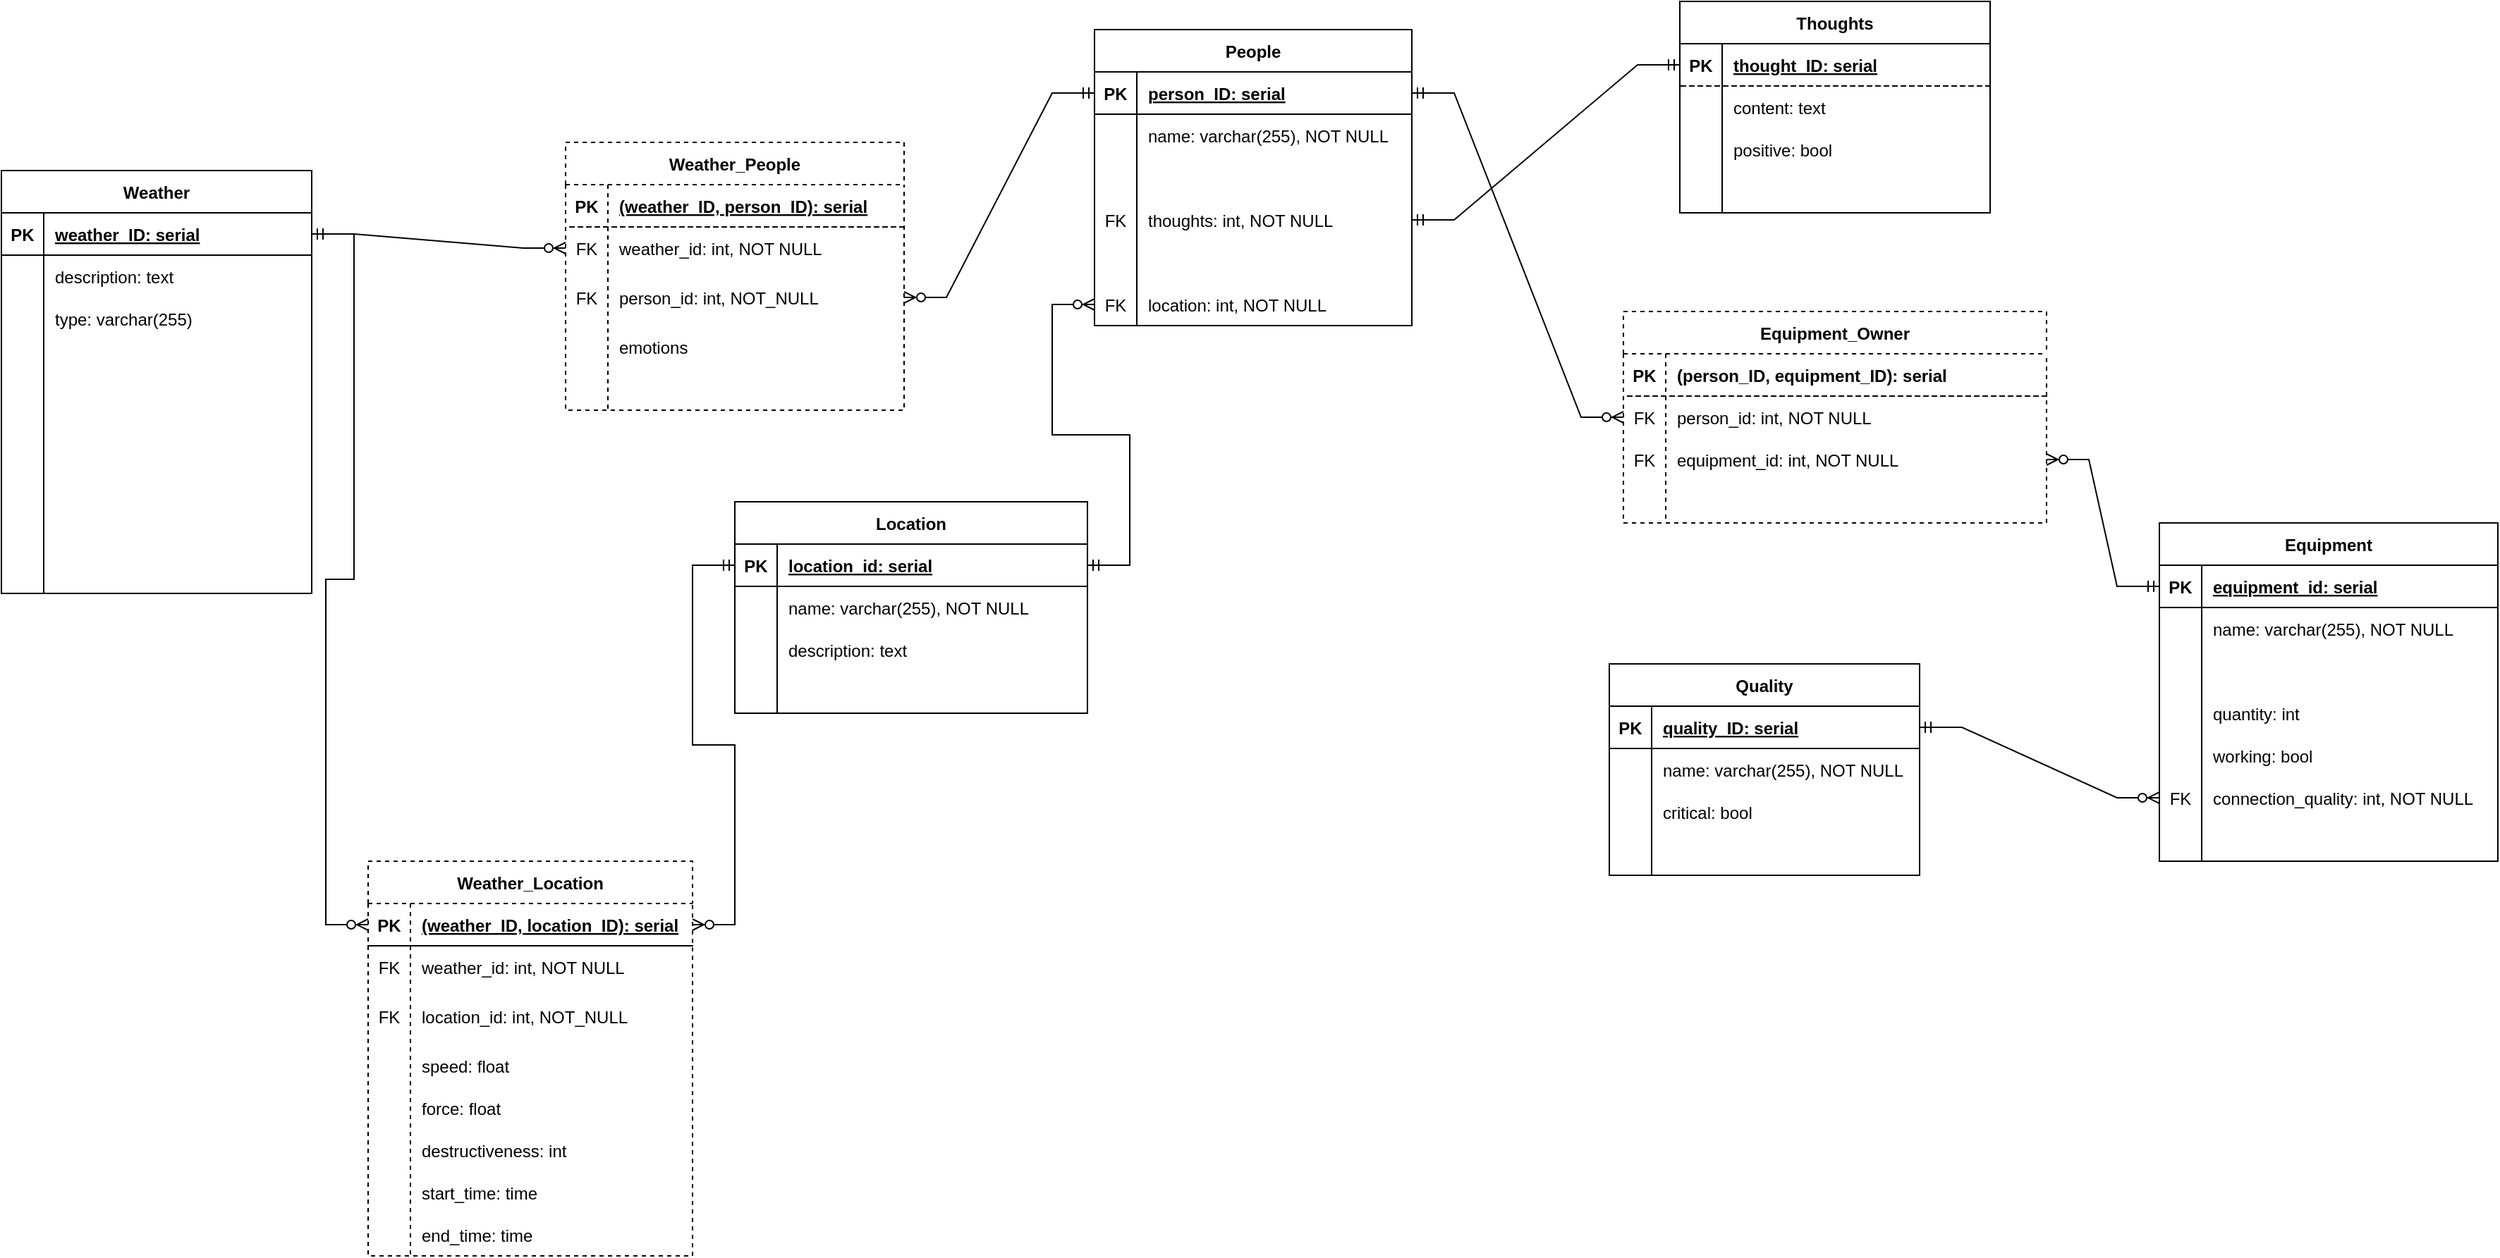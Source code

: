 <mxfile version="20.8.23" type="device"><diagram id="R2lEEEUBdFMjLlhIrx00" name="Page-1"><mxGraphModel dx="1784" dy="506" grid="1" gridSize="10" guides="1" tooltips="1" connect="1" arrows="1" fold="1" page="1" pageScale="1" pageWidth="850" pageHeight="1100" math="0" shadow="0" extFonts="Permanent Marker^https://fonts.googleapis.com/css?family=Permanent+Marker"><root><mxCell id="0"/><mxCell id="1" parent="0"/><mxCell id="_Lp_nByENgN-AhkJO1R4-255" value="Weather" style="shape=table;startSize=30;container=1;collapsible=1;childLayout=tableLayout;fixedRows=1;rowLines=0;fontStyle=1;align=center;resizeLast=1;" parent="1" vertex="1"><mxGeometry x="-350" y="140" width="220" height="300" as="geometry"/></mxCell><mxCell id="_Lp_nByENgN-AhkJO1R4-256" value="" style="shape=tableRow;horizontal=0;startSize=0;swimlaneHead=0;swimlaneBody=0;fillColor=none;collapsible=0;dropTarget=0;points=[[0,0.5],[1,0.5]];portConstraint=eastwest;top=0;left=0;right=0;bottom=1;" parent="_Lp_nByENgN-AhkJO1R4-255" vertex="1"><mxGeometry y="30" width="220" height="30" as="geometry"/></mxCell><mxCell id="_Lp_nByENgN-AhkJO1R4-257" value="PK" style="shape=partialRectangle;connectable=0;fillColor=none;top=0;left=0;bottom=0;right=0;fontStyle=1;overflow=hidden;" parent="_Lp_nByENgN-AhkJO1R4-256" vertex="1"><mxGeometry width="30" height="30" as="geometry"><mxRectangle width="30" height="30" as="alternateBounds"/></mxGeometry></mxCell><mxCell id="_Lp_nByENgN-AhkJO1R4-258" value="weather_ID: serial" style="shape=partialRectangle;connectable=0;fillColor=none;top=0;left=0;bottom=0;right=0;align=left;spacingLeft=6;fontStyle=5;overflow=hidden;" parent="_Lp_nByENgN-AhkJO1R4-256" vertex="1"><mxGeometry x="30" width="190" height="30" as="geometry"><mxRectangle width="190" height="30" as="alternateBounds"/></mxGeometry></mxCell><mxCell id="_Lp_nByENgN-AhkJO1R4-259" value="" style="shape=tableRow;horizontal=0;startSize=0;swimlaneHead=0;swimlaneBody=0;fillColor=none;collapsible=0;dropTarget=0;points=[[0,0.5],[1,0.5]];portConstraint=eastwest;top=0;left=0;right=0;bottom=0;" parent="_Lp_nByENgN-AhkJO1R4-255" vertex="1"><mxGeometry y="60" width="220" height="30" as="geometry"/></mxCell><mxCell id="_Lp_nByENgN-AhkJO1R4-260" value="" style="shape=partialRectangle;connectable=0;fillColor=none;top=0;left=0;bottom=0;right=0;editable=1;overflow=hidden;" parent="_Lp_nByENgN-AhkJO1R4-259" vertex="1"><mxGeometry width="30" height="30" as="geometry"><mxRectangle width="30" height="30" as="alternateBounds"/></mxGeometry></mxCell><mxCell id="_Lp_nByENgN-AhkJO1R4-261" value="description: text" style="shape=partialRectangle;connectable=0;fillColor=none;top=0;left=0;bottom=0;right=0;align=left;spacingLeft=6;overflow=hidden;" parent="_Lp_nByENgN-AhkJO1R4-259" vertex="1"><mxGeometry x="30" width="190" height="30" as="geometry"><mxRectangle width="190" height="30" as="alternateBounds"/></mxGeometry></mxCell><mxCell id="_Lp_nByENgN-AhkJO1R4-262" value="" style="shape=tableRow;horizontal=0;startSize=0;swimlaneHead=0;swimlaneBody=0;fillColor=none;collapsible=0;dropTarget=0;points=[[0,0.5],[1,0.5]];portConstraint=eastwest;top=0;left=0;right=0;bottom=0;" parent="_Lp_nByENgN-AhkJO1R4-255" vertex="1"><mxGeometry y="90" width="220" height="30" as="geometry"/></mxCell><mxCell id="_Lp_nByENgN-AhkJO1R4-263" value="" style="shape=partialRectangle;connectable=0;fillColor=none;top=0;left=0;bottom=0;right=0;editable=1;overflow=hidden;" parent="_Lp_nByENgN-AhkJO1R4-262" vertex="1"><mxGeometry width="30" height="30" as="geometry"><mxRectangle width="30" height="30" as="alternateBounds"/></mxGeometry></mxCell><mxCell id="_Lp_nByENgN-AhkJO1R4-264" value="type: varchar(255)" style="shape=partialRectangle;connectable=0;fillColor=none;top=0;left=0;bottom=0;right=0;align=left;spacingLeft=6;overflow=hidden;" parent="_Lp_nByENgN-AhkJO1R4-262" vertex="1"><mxGeometry x="30" width="190" height="30" as="geometry"><mxRectangle width="190" height="30" as="alternateBounds"/></mxGeometry></mxCell><mxCell id="_Lp_nByENgN-AhkJO1R4-274" style="shape=tableRow;horizontal=0;startSize=0;swimlaneHead=0;swimlaneBody=0;fillColor=none;collapsible=0;dropTarget=0;points=[[0,0.5],[1,0.5]];portConstraint=eastwest;top=0;left=0;right=0;bottom=0;" parent="_Lp_nByENgN-AhkJO1R4-255" vertex="1"><mxGeometry y="120" width="220" height="30" as="geometry"/></mxCell><mxCell id="_Lp_nByENgN-AhkJO1R4-275" value="" style="shape=partialRectangle;connectable=0;fillColor=none;top=0;left=0;bottom=0;right=0;editable=1;overflow=hidden;" parent="_Lp_nByENgN-AhkJO1R4-274" vertex="1"><mxGeometry width="30" height="30" as="geometry"><mxRectangle width="30" height="30" as="alternateBounds"/></mxGeometry></mxCell><mxCell id="_Lp_nByENgN-AhkJO1R4-276" value="" style="shape=partialRectangle;connectable=0;fillColor=none;top=0;left=0;bottom=0;right=0;align=left;spacingLeft=6;overflow=hidden;" parent="_Lp_nByENgN-AhkJO1R4-274" vertex="1"><mxGeometry x="30" width="190" height="30" as="geometry"><mxRectangle width="190" height="30" as="alternateBounds"/></mxGeometry></mxCell><mxCell id="_Lp_nByENgN-AhkJO1R4-265" value="" style="shape=tableRow;horizontal=0;startSize=0;swimlaneHead=0;swimlaneBody=0;fillColor=none;collapsible=0;dropTarget=0;points=[[0,0.5],[1,0.5]];portConstraint=eastwest;top=0;left=0;right=0;bottom=0;" parent="_Lp_nByENgN-AhkJO1R4-255" vertex="1"><mxGeometry y="150" width="220" height="30" as="geometry"/></mxCell><mxCell id="_Lp_nByENgN-AhkJO1R4-266" value="" style="shape=partialRectangle;connectable=0;fillColor=none;top=0;left=0;bottom=0;right=0;editable=1;overflow=hidden;" parent="_Lp_nByENgN-AhkJO1R4-265" vertex="1"><mxGeometry width="30" height="30" as="geometry"><mxRectangle width="30" height="30" as="alternateBounds"/></mxGeometry></mxCell><mxCell id="_Lp_nByENgN-AhkJO1R4-267" value="" style="shape=partialRectangle;connectable=0;fillColor=none;top=0;left=0;bottom=0;right=0;align=left;spacingLeft=6;overflow=hidden;" parent="_Lp_nByENgN-AhkJO1R4-265" vertex="1"><mxGeometry x="30" width="190" height="30" as="geometry"><mxRectangle width="190" height="30" as="alternateBounds"/></mxGeometry></mxCell><mxCell id="_Lp_nByENgN-AhkJO1R4-268" style="shape=tableRow;horizontal=0;startSize=0;swimlaneHead=0;swimlaneBody=0;fillColor=none;collapsible=0;dropTarget=0;points=[[0,0.5],[1,0.5]];portConstraint=eastwest;top=0;left=0;right=0;bottom=0;" parent="_Lp_nByENgN-AhkJO1R4-255" vertex="1"><mxGeometry y="180" width="220" height="30" as="geometry"/></mxCell><mxCell id="_Lp_nByENgN-AhkJO1R4-269" style="shape=partialRectangle;connectable=0;fillColor=none;top=0;left=0;bottom=0;right=0;editable=1;overflow=hidden;" parent="_Lp_nByENgN-AhkJO1R4-268" vertex="1"><mxGeometry width="30" height="30" as="geometry"><mxRectangle width="30" height="30" as="alternateBounds"/></mxGeometry></mxCell><mxCell id="_Lp_nByENgN-AhkJO1R4-270" value="" style="shape=partialRectangle;connectable=0;fillColor=none;top=0;left=0;bottom=0;right=0;align=left;spacingLeft=6;overflow=hidden;" parent="_Lp_nByENgN-AhkJO1R4-268" vertex="1"><mxGeometry x="30" width="190" height="30" as="geometry"><mxRectangle width="190" height="30" as="alternateBounds"/></mxGeometry></mxCell><mxCell id="_Lp_nByENgN-AhkJO1R4-271" style="shape=tableRow;horizontal=0;startSize=0;swimlaneHead=0;swimlaneBody=0;fillColor=none;collapsible=0;dropTarget=0;points=[[0,0.5],[1,0.5]];portConstraint=eastwest;top=0;left=0;right=0;bottom=0;" parent="_Lp_nByENgN-AhkJO1R4-255" vertex="1"><mxGeometry y="210" width="220" height="40" as="geometry"/></mxCell><mxCell id="_Lp_nByENgN-AhkJO1R4-272" style="shape=partialRectangle;connectable=0;fillColor=none;top=0;left=0;bottom=0;right=0;editable=1;overflow=hidden;" parent="_Lp_nByENgN-AhkJO1R4-271" vertex="1"><mxGeometry width="30" height="40" as="geometry"><mxRectangle width="30" height="40" as="alternateBounds"/></mxGeometry></mxCell><mxCell id="_Lp_nByENgN-AhkJO1R4-273" value="" style="shape=partialRectangle;connectable=0;fillColor=none;top=0;left=0;bottom=0;right=0;align=left;spacingLeft=6;overflow=hidden;" parent="_Lp_nByENgN-AhkJO1R4-271" vertex="1"><mxGeometry x="30" width="190" height="40" as="geometry"><mxRectangle width="190" height="40" as="alternateBounds"/></mxGeometry></mxCell><mxCell id="_Lp_nByENgN-AhkJO1R4-342" style="shape=tableRow;horizontal=0;startSize=0;swimlaneHead=0;swimlaneBody=0;fillColor=none;collapsible=0;dropTarget=0;points=[[0,0.5],[1,0.5]];portConstraint=eastwest;top=0;left=0;right=0;bottom=0;" parent="_Lp_nByENgN-AhkJO1R4-255" vertex="1"><mxGeometry y="250" width="220" height="20" as="geometry"/></mxCell><mxCell id="_Lp_nByENgN-AhkJO1R4-343" style="shape=partialRectangle;connectable=0;fillColor=none;top=0;left=0;bottom=0;right=0;editable=1;overflow=hidden;" parent="_Lp_nByENgN-AhkJO1R4-342" vertex="1"><mxGeometry width="30" height="20" as="geometry"><mxRectangle width="30" height="20" as="alternateBounds"/></mxGeometry></mxCell><mxCell id="_Lp_nByENgN-AhkJO1R4-344" value="" style="shape=partialRectangle;connectable=0;fillColor=none;top=0;left=0;bottom=0;right=0;align=left;spacingLeft=6;overflow=hidden;" parent="_Lp_nByENgN-AhkJO1R4-342" vertex="1"><mxGeometry x="30" width="190" height="20" as="geometry"><mxRectangle width="190" height="20" as="alternateBounds"/></mxGeometry></mxCell><mxCell id="_Lp_nByENgN-AhkJO1R4-408" style="shape=tableRow;horizontal=0;startSize=0;swimlaneHead=0;swimlaneBody=0;fillColor=none;collapsible=0;dropTarget=0;points=[[0,0.5],[1,0.5]];portConstraint=eastwest;top=0;left=0;right=0;bottom=0;" parent="_Lp_nByENgN-AhkJO1R4-255" vertex="1"><mxGeometry y="270" width="220" height="30" as="geometry"/></mxCell><mxCell id="_Lp_nByENgN-AhkJO1R4-409" value="" style="shape=partialRectangle;connectable=0;fillColor=none;top=0;left=0;bottom=0;right=0;editable=1;overflow=hidden;" parent="_Lp_nByENgN-AhkJO1R4-408" vertex="1"><mxGeometry width="30" height="30" as="geometry"><mxRectangle width="30" height="30" as="alternateBounds"/></mxGeometry></mxCell><mxCell id="_Lp_nByENgN-AhkJO1R4-410" value="" style="shape=partialRectangle;connectable=0;fillColor=none;top=0;left=0;bottom=0;right=0;align=left;spacingLeft=6;overflow=hidden;" parent="_Lp_nByENgN-AhkJO1R4-408" vertex="1"><mxGeometry x="30" width="190" height="30" as="geometry"><mxRectangle width="190" height="30" as="alternateBounds"/></mxGeometry></mxCell><mxCell id="_Lp_nByENgN-AhkJO1R4-277" value="People" style="shape=table;startSize=30;container=1;collapsible=1;childLayout=tableLayout;fixedRows=1;rowLines=0;fontStyle=1;align=center;resizeLast=1;" parent="1" vertex="1"><mxGeometry x="425" y="40" width="225" height="210" as="geometry"/></mxCell><mxCell id="_Lp_nByENgN-AhkJO1R4-278" value="" style="shape=tableRow;horizontal=0;startSize=0;swimlaneHead=0;swimlaneBody=0;fillColor=none;collapsible=0;dropTarget=0;points=[[0,0.5],[1,0.5]];portConstraint=eastwest;top=0;left=0;right=0;bottom=1;" parent="_Lp_nByENgN-AhkJO1R4-277" vertex="1"><mxGeometry y="30" width="225" height="30" as="geometry"/></mxCell><mxCell id="_Lp_nByENgN-AhkJO1R4-279" value="PK" style="shape=partialRectangle;connectable=0;fillColor=none;top=0;left=0;bottom=0;right=0;fontStyle=1;overflow=hidden;" parent="_Lp_nByENgN-AhkJO1R4-278" vertex="1"><mxGeometry width="30" height="30" as="geometry"><mxRectangle width="30" height="30" as="alternateBounds"/></mxGeometry></mxCell><mxCell id="_Lp_nByENgN-AhkJO1R4-280" value="person_ID: serial" style="shape=partialRectangle;connectable=0;fillColor=none;top=0;left=0;bottom=0;right=0;align=left;spacingLeft=6;fontStyle=5;overflow=hidden;" parent="_Lp_nByENgN-AhkJO1R4-278" vertex="1"><mxGeometry x="30" width="195" height="30" as="geometry"><mxRectangle width="195" height="30" as="alternateBounds"/></mxGeometry></mxCell><mxCell id="_Lp_nByENgN-AhkJO1R4-281" value="" style="shape=tableRow;horizontal=0;startSize=0;swimlaneHead=0;swimlaneBody=0;fillColor=none;collapsible=0;dropTarget=0;points=[[0,0.5],[1,0.5]];portConstraint=eastwest;top=0;left=0;right=0;bottom=0;" parent="_Lp_nByENgN-AhkJO1R4-277" vertex="1"><mxGeometry y="60" width="225" height="30" as="geometry"/></mxCell><mxCell id="_Lp_nByENgN-AhkJO1R4-282" value="" style="shape=partialRectangle;connectable=0;fillColor=none;top=0;left=0;bottom=0;right=0;editable=1;overflow=hidden;" parent="_Lp_nByENgN-AhkJO1R4-281" vertex="1"><mxGeometry width="30" height="30" as="geometry"><mxRectangle width="30" height="30" as="alternateBounds"/></mxGeometry></mxCell><mxCell id="_Lp_nByENgN-AhkJO1R4-283" value="name: varchar(255), NOT NULL" style="shape=partialRectangle;connectable=0;fillColor=none;top=0;left=0;bottom=0;right=0;align=left;spacingLeft=6;overflow=hidden;" parent="_Lp_nByENgN-AhkJO1R4-281" vertex="1"><mxGeometry x="30" width="195" height="30" as="geometry"><mxRectangle width="195" height="30" as="alternateBounds"/></mxGeometry></mxCell><mxCell id="_Lp_nByENgN-AhkJO1R4-284" value="" style="shape=tableRow;horizontal=0;startSize=0;swimlaneHead=0;swimlaneBody=0;fillColor=none;collapsible=0;dropTarget=0;points=[[0,0.5],[1,0.5]];portConstraint=eastwest;top=0;left=0;right=0;bottom=0;" parent="_Lp_nByENgN-AhkJO1R4-277" vertex="1"><mxGeometry y="90" width="225" height="30" as="geometry"/></mxCell><mxCell id="_Lp_nByENgN-AhkJO1R4-285" value="" style="shape=partialRectangle;connectable=0;fillColor=none;top=0;left=0;bottom=0;right=0;editable=1;overflow=hidden;" parent="_Lp_nByENgN-AhkJO1R4-284" vertex="1"><mxGeometry width="30" height="30" as="geometry"><mxRectangle width="30" height="30" as="alternateBounds"/></mxGeometry></mxCell><mxCell id="_Lp_nByENgN-AhkJO1R4-286" value="" style="shape=partialRectangle;connectable=0;fillColor=none;top=0;left=0;bottom=0;right=0;align=left;spacingLeft=6;overflow=hidden;" parent="_Lp_nByENgN-AhkJO1R4-284" vertex="1"><mxGeometry x="30" width="195" height="30" as="geometry"><mxRectangle width="195" height="30" as="alternateBounds"/></mxGeometry></mxCell><mxCell id="_Lp_nByENgN-AhkJO1R4-290" style="shape=tableRow;horizontal=0;startSize=0;swimlaneHead=0;swimlaneBody=0;fillColor=none;collapsible=0;dropTarget=0;points=[[0,0.5],[1,0.5]];portConstraint=eastwest;top=0;left=0;right=0;bottom=0;" parent="_Lp_nByENgN-AhkJO1R4-277" vertex="1"><mxGeometry y="120" width="225" height="30" as="geometry"/></mxCell><mxCell id="_Lp_nByENgN-AhkJO1R4-291" value="FK" style="shape=partialRectangle;connectable=0;fillColor=none;top=0;left=0;bottom=0;right=0;editable=1;overflow=hidden;" parent="_Lp_nByENgN-AhkJO1R4-290" vertex="1"><mxGeometry width="30" height="30" as="geometry"><mxRectangle width="30" height="30" as="alternateBounds"/></mxGeometry></mxCell><mxCell id="_Lp_nByENgN-AhkJO1R4-292" value="thoughts: int, NOT NULL" style="shape=partialRectangle;connectable=0;fillColor=none;top=0;left=0;bottom=0;right=0;align=left;spacingLeft=6;overflow=hidden;" parent="_Lp_nByENgN-AhkJO1R4-290" vertex="1"><mxGeometry x="30" width="195" height="30" as="geometry"><mxRectangle width="195" height="30" as="alternateBounds"/></mxGeometry></mxCell><mxCell id="_Lp_nByENgN-AhkJO1R4-287" value="" style="shape=tableRow;horizontal=0;startSize=0;swimlaneHead=0;swimlaneBody=0;fillColor=none;collapsible=0;dropTarget=0;points=[[0,0.5],[1,0.5]];portConstraint=eastwest;top=0;left=0;right=0;bottom=0;" parent="_Lp_nByENgN-AhkJO1R4-277" vertex="1"><mxGeometry y="150" width="225" height="30" as="geometry"/></mxCell><mxCell id="_Lp_nByENgN-AhkJO1R4-288" value="" style="shape=partialRectangle;connectable=0;fillColor=none;top=0;left=0;bottom=0;right=0;editable=1;overflow=hidden;" parent="_Lp_nByENgN-AhkJO1R4-287" vertex="1"><mxGeometry width="30" height="30" as="geometry"><mxRectangle width="30" height="30" as="alternateBounds"/></mxGeometry></mxCell><mxCell id="_Lp_nByENgN-AhkJO1R4-289" value="" style="shape=partialRectangle;connectable=0;fillColor=none;top=0;left=0;bottom=0;right=0;align=left;spacingLeft=6;overflow=hidden;" parent="_Lp_nByENgN-AhkJO1R4-287" vertex="1"><mxGeometry x="30" width="195" height="30" as="geometry"><mxRectangle width="195" height="30" as="alternateBounds"/></mxGeometry></mxCell><mxCell id="_Lp_nByENgN-AhkJO1R4-392" style="shape=tableRow;horizontal=0;startSize=0;swimlaneHead=0;swimlaneBody=0;fillColor=none;collapsible=0;dropTarget=0;points=[[0,0.5],[1,0.5]];portConstraint=eastwest;top=0;left=0;right=0;bottom=0;" parent="_Lp_nByENgN-AhkJO1R4-277" vertex="1"><mxGeometry y="180" width="225" height="30" as="geometry"/></mxCell><mxCell id="_Lp_nByENgN-AhkJO1R4-393" value="FK" style="shape=partialRectangle;connectable=0;fillColor=none;top=0;left=0;bottom=0;right=0;editable=1;overflow=hidden;" parent="_Lp_nByENgN-AhkJO1R4-392" vertex="1"><mxGeometry width="30" height="30" as="geometry"><mxRectangle width="30" height="30" as="alternateBounds"/></mxGeometry></mxCell><mxCell id="_Lp_nByENgN-AhkJO1R4-394" value="location: int, NOT NULL" style="shape=partialRectangle;connectable=0;fillColor=none;top=0;left=0;bottom=0;right=0;align=left;spacingLeft=6;overflow=hidden;" parent="_Lp_nByENgN-AhkJO1R4-392" vertex="1"><mxGeometry x="30" width="195" height="30" as="geometry"><mxRectangle width="195" height="30" as="alternateBounds"/></mxGeometry></mxCell><mxCell id="_Lp_nByENgN-AhkJO1R4-293" value="Equipment" style="shape=table;startSize=30;container=1;collapsible=1;childLayout=tableLayout;fixedRows=1;rowLines=0;fontStyle=1;align=center;resizeLast=1;" parent="1" vertex="1"><mxGeometry x="1180" y="390" width="240" height="240" as="geometry"/></mxCell><mxCell id="_Lp_nByENgN-AhkJO1R4-294" value="" style="shape=tableRow;horizontal=0;startSize=0;swimlaneHead=0;swimlaneBody=0;fillColor=none;collapsible=0;dropTarget=0;points=[[0,0.5],[1,0.5]];portConstraint=eastwest;top=0;left=0;right=0;bottom=1;" parent="_Lp_nByENgN-AhkJO1R4-293" vertex="1"><mxGeometry y="30" width="240" height="30" as="geometry"/></mxCell><mxCell id="_Lp_nByENgN-AhkJO1R4-295" value="PK" style="shape=partialRectangle;connectable=0;fillColor=none;top=0;left=0;bottom=0;right=0;fontStyle=1;overflow=hidden;" parent="_Lp_nByENgN-AhkJO1R4-294" vertex="1"><mxGeometry width="30" height="30" as="geometry"><mxRectangle width="30" height="30" as="alternateBounds"/></mxGeometry></mxCell><mxCell id="_Lp_nByENgN-AhkJO1R4-296" value="equipment_id: serial" style="shape=partialRectangle;connectable=0;fillColor=none;top=0;left=0;bottom=0;right=0;align=left;spacingLeft=6;fontStyle=5;overflow=hidden;" parent="_Lp_nByENgN-AhkJO1R4-294" vertex="1"><mxGeometry x="30" width="210" height="30" as="geometry"><mxRectangle width="210" height="30" as="alternateBounds"/></mxGeometry></mxCell><mxCell id="_Lp_nByENgN-AhkJO1R4-297" value="" style="shape=tableRow;horizontal=0;startSize=0;swimlaneHead=0;swimlaneBody=0;fillColor=none;collapsible=0;dropTarget=0;points=[[0,0.5],[1,0.5]];portConstraint=eastwest;top=0;left=0;right=0;bottom=0;" parent="_Lp_nByENgN-AhkJO1R4-293" vertex="1"><mxGeometry y="60" width="240" height="30" as="geometry"/></mxCell><mxCell id="_Lp_nByENgN-AhkJO1R4-298" value="" style="shape=partialRectangle;connectable=0;fillColor=none;top=0;left=0;bottom=0;right=0;editable=1;overflow=hidden;" parent="_Lp_nByENgN-AhkJO1R4-297" vertex="1"><mxGeometry width="30" height="30" as="geometry"><mxRectangle width="30" height="30" as="alternateBounds"/></mxGeometry></mxCell><mxCell id="_Lp_nByENgN-AhkJO1R4-299" value="name: varchar(255), NOT NULL" style="shape=partialRectangle;connectable=0;fillColor=none;top=0;left=0;bottom=0;right=0;align=left;spacingLeft=6;overflow=hidden;" parent="_Lp_nByENgN-AhkJO1R4-297" vertex="1"><mxGeometry x="30" width="210" height="30" as="geometry"><mxRectangle width="210" height="30" as="alternateBounds"/></mxGeometry></mxCell><mxCell id="_Lp_nByENgN-AhkJO1R4-300" value="" style="shape=tableRow;horizontal=0;startSize=0;swimlaneHead=0;swimlaneBody=0;fillColor=none;collapsible=0;dropTarget=0;points=[[0,0.5],[1,0.5]];portConstraint=eastwest;top=0;left=0;right=0;bottom=0;" parent="_Lp_nByENgN-AhkJO1R4-293" vertex="1"><mxGeometry y="90" width="240" height="30" as="geometry"/></mxCell><mxCell id="_Lp_nByENgN-AhkJO1R4-301" value="" style="shape=partialRectangle;connectable=0;fillColor=none;top=0;left=0;bottom=0;right=0;editable=1;overflow=hidden;" parent="_Lp_nByENgN-AhkJO1R4-300" vertex="1"><mxGeometry width="30" height="30" as="geometry"><mxRectangle width="30" height="30" as="alternateBounds"/></mxGeometry></mxCell><mxCell id="_Lp_nByENgN-AhkJO1R4-302" value="" style="shape=partialRectangle;connectable=0;fillColor=none;top=0;left=0;bottom=0;right=0;align=left;spacingLeft=6;overflow=hidden;" parent="_Lp_nByENgN-AhkJO1R4-300" vertex="1"><mxGeometry x="30" width="210" height="30" as="geometry"><mxRectangle width="210" height="30" as="alternateBounds"/></mxGeometry></mxCell><mxCell id="_Lp_nByENgN-AhkJO1R4-303" value="" style="shape=tableRow;horizontal=0;startSize=0;swimlaneHead=0;swimlaneBody=0;fillColor=none;collapsible=0;dropTarget=0;points=[[0,0.5],[1,0.5]];portConstraint=eastwest;top=0;left=0;right=0;bottom=0;" parent="_Lp_nByENgN-AhkJO1R4-293" vertex="1"><mxGeometry y="120" width="240" height="30" as="geometry"/></mxCell><mxCell id="_Lp_nByENgN-AhkJO1R4-304" value="" style="shape=partialRectangle;connectable=0;fillColor=none;top=0;left=0;bottom=0;right=0;editable=1;overflow=hidden;" parent="_Lp_nByENgN-AhkJO1R4-303" vertex="1"><mxGeometry width="30" height="30" as="geometry"><mxRectangle width="30" height="30" as="alternateBounds"/></mxGeometry></mxCell><mxCell id="_Lp_nByENgN-AhkJO1R4-305" value="quantity: int" style="shape=partialRectangle;connectable=0;fillColor=none;top=0;left=0;bottom=0;right=0;align=left;spacingLeft=6;overflow=hidden;" parent="_Lp_nByENgN-AhkJO1R4-303" vertex="1"><mxGeometry x="30" width="210" height="30" as="geometry"><mxRectangle width="210" height="30" as="alternateBounds"/></mxGeometry></mxCell><mxCell id="_Lp_nByENgN-AhkJO1R4-306" style="shape=tableRow;horizontal=0;startSize=0;swimlaneHead=0;swimlaneBody=0;fillColor=none;collapsible=0;dropTarget=0;points=[[0,0.5],[1,0.5]];portConstraint=eastwest;top=0;left=0;right=0;bottom=0;" parent="_Lp_nByENgN-AhkJO1R4-293" vertex="1"><mxGeometry y="150" width="240" height="30" as="geometry"/></mxCell><mxCell id="_Lp_nByENgN-AhkJO1R4-307" style="shape=partialRectangle;connectable=0;fillColor=none;top=0;left=0;bottom=0;right=0;editable=1;overflow=hidden;" parent="_Lp_nByENgN-AhkJO1R4-306" vertex="1"><mxGeometry width="30" height="30" as="geometry"><mxRectangle width="30" height="30" as="alternateBounds"/></mxGeometry></mxCell><mxCell id="_Lp_nByENgN-AhkJO1R4-308" value="working: bool" style="shape=partialRectangle;connectable=0;fillColor=none;top=0;left=0;bottom=0;right=0;align=left;spacingLeft=6;overflow=hidden;" parent="_Lp_nByENgN-AhkJO1R4-306" vertex="1"><mxGeometry x="30" width="210" height="30" as="geometry"><mxRectangle width="210" height="30" as="alternateBounds"/></mxGeometry></mxCell><mxCell id="_Lp_nByENgN-AhkJO1R4-405" style="shape=tableRow;horizontal=0;startSize=0;swimlaneHead=0;swimlaneBody=0;fillColor=none;collapsible=0;dropTarget=0;points=[[0,0.5],[1,0.5]];portConstraint=eastwest;top=0;left=0;right=0;bottom=0;" parent="_Lp_nByENgN-AhkJO1R4-293" vertex="1"><mxGeometry y="180" width="240" height="30" as="geometry"/></mxCell><mxCell id="_Lp_nByENgN-AhkJO1R4-406" value="FK" style="shape=partialRectangle;connectable=0;fillColor=none;top=0;left=0;bottom=0;right=0;editable=1;overflow=hidden;" parent="_Lp_nByENgN-AhkJO1R4-405" vertex="1"><mxGeometry width="30" height="30" as="geometry"><mxRectangle width="30" height="30" as="alternateBounds"/></mxGeometry></mxCell><mxCell id="_Lp_nByENgN-AhkJO1R4-407" value="connection_quality: int, NOT NULL" style="shape=partialRectangle;connectable=0;fillColor=none;top=0;left=0;bottom=0;right=0;align=left;spacingLeft=6;overflow=hidden;" parent="_Lp_nByENgN-AhkJO1R4-405" vertex="1"><mxGeometry x="30" width="210" height="30" as="geometry"><mxRectangle width="210" height="30" as="alternateBounds"/></mxGeometry></mxCell><mxCell id="_Lp_nByENgN-AhkJO1R4-309" style="shape=tableRow;horizontal=0;startSize=0;swimlaneHead=0;swimlaneBody=0;fillColor=none;collapsible=0;dropTarget=0;points=[[0,0.5],[1,0.5]];portConstraint=eastwest;top=0;left=0;right=0;bottom=0;" parent="_Lp_nByENgN-AhkJO1R4-293" vertex="1"><mxGeometry y="210" width="240" height="30" as="geometry"/></mxCell><mxCell id="_Lp_nByENgN-AhkJO1R4-310" value="" style="shape=partialRectangle;connectable=0;fillColor=none;top=0;left=0;bottom=0;right=0;editable=1;overflow=hidden;" parent="_Lp_nByENgN-AhkJO1R4-309" vertex="1"><mxGeometry width="30" height="30" as="geometry"><mxRectangle width="30" height="30" as="alternateBounds"/></mxGeometry></mxCell><mxCell id="_Lp_nByENgN-AhkJO1R4-311" value="" style="shape=partialRectangle;connectable=0;fillColor=none;top=0;left=0;bottom=0;right=0;align=left;spacingLeft=6;overflow=hidden;" parent="_Lp_nByENgN-AhkJO1R4-309" vertex="1"><mxGeometry x="30" width="210" height="30" as="geometry"><mxRectangle width="210" height="30" as="alternateBounds"/></mxGeometry></mxCell><mxCell id="_Lp_nByENgN-AhkJO1R4-314" value="Thoughts" style="shape=table;startSize=30;container=1;collapsible=1;childLayout=tableLayout;fixedRows=1;rowLines=0;fontStyle=1;align=center;resizeLast=1;" parent="1" vertex="1"><mxGeometry x="840" y="20" width="220" height="150" as="geometry"/></mxCell><mxCell id="_Lp_nByENgN-AhkJO1R4-315" value="" style="shape=tableRow;horizontal=0;startSize=0;swimlaneHead=0;swimlaneBody=0;fillColor=none;collapsible=0;dropTarget=0;points=[[0,0.5],[1,0.5]];portConstraint=eastwest;top=0;left=0;right=0;bottom=1;dashed=1;" parent="_Lp_nByENgN-AhkJO1R4-314" vertex="1"><mxGeometry y="30" width="220" height="30" as="geometry"/></mxCell><mxCell id="_Lp_nByENgN-AhkJO1R4-316" value="PK" style="shape=partialRectangle;connectable=0;fillColor=none;top=0;left=0;bottom=0;right=0;fontStyle=1;overflow=hidden;dashed=1;" parent="_Lp_nByENgN-AhkJO1R4-315" vertex="1"><mxGeometry width="30" height="30" as="geometry"><mxRectangle width="30" height="30" as="alternateBounds"/></mxGeometry></mxCell><mxCell id="_Lp_nByENgN-AhkJO1R4-317" value="thought_ID: serial" style="shape=partialRectangle;connectable=0;fillColor=none;top=0;left=0;bottom=0;right=0;align=left;spacingLeft=6;fontStyle=5;overflow=hidden;dashed=1;" parent="_Lp_nByENgN-AhkJO1R4-315" vertex="1"><mxGeometry x="30" width="190" height="30" as="geometry"><mxRectangle width="190" height="30" as="alternateBounds"/></mxGeometry></mxCell><mxCell id="_Lp_nByENgN-AhkJO1R4-318" value="" style="shape=tableRow;horizontal=0;startSize=0;swimlaneHead=0;swimlaneBody=0;fillColor=none;collapsible=0;dropTarget=0;points=[[0,0.5],[1,0.5]];portConstraint=eastwest;top=0;left=0;right=0;bottom=0;dashed=1;" parent="_Lp_nByENgN-AhkJO1R4-314" vertex="1"><mxGeometry y="60" width="220" height="30" as="geometry"/></mxCell><mxCell id="_Lp_nByENgN-AhkJO1R4-319" value="" style="shape=partialRectangle;connectable=0;fillColor=none;top=0;left=0;bottom=0;right=0;editable=1;overflow=hidden;dashed=1;" parent="_Lp_nByENgN-AhkJO1R4-318" vertex="1"><mxGeometry width="30" height="30" as="geometry"><mxRectangle width="30" height="30" as="alternateBounds"/></mxGeometry></mxCell><mxCell id="_Lp_nByENgN-AhkJO1R4-320" value="content: text" style="shape=partialRectangle;connectable=0;fillColor=none;top=0;left=0;bottom=0;right=0;align=left;spacingLeft=6;overflow=hidden;dashed=1;" parent="_Lp_nByENgN-AhkJO1R4-318" vertex="1"><mxGeometry x="30" width="190" height="30" as="geometry"><mxRectangle width="190" height="30" as="alternateBounds"/></mxGeometry></mxCell><mxCell id="_Lp_nByENgN-AhkJO1R4-321" value="" style="shape=tableRow;horizontal=0;startSize=0;swimlaneHead=0;swimlaneBody=0;fillColor=none;collapsible=0;dropTarget=0;points=[[0,0.5],[1,0.5]];portConstraint=eastwest;top=0;left=0;right=0;bottom=0;dashed=1;" parent="_Lp_nByENgN-AhkJO1R4-314" vertex="1"><mxGeometry y="90" width="220" height="30" as="geometry"/></mxCell><mxCell id="_Lp_nByENgN-AhkJO1R4-322" value="" style="shape=partialRectangle;connectable=0;fillColor=none;top=0;left=0;bottom=0;right=0;editable=1;overflow=hidden;dashed=1;" parent="_Lp_nByENgN-AhkJO1R4-321" vertex="1"><mxGeometry width="30" height="30" as="geometry"><mxRectangle width="30" height="30" as="alternateBounds"/></mxGeometry></mxCell><mxCell id="_Lp_nByENgN-AhkJO1R4-323" value="positive: bool" style="shape=partialRectangle;connectable=0;fillColor=none;top=0;left=0;bottom=0;right=0;align=left;spacingLeft=6;overflow=hidden;dashed=1;" parent="_Lp_nByENgN-AhkJO1R4-321" vertex="1"><mxGeometry x="30" width="190" height="30" as="geometry"><mxRectangle width="190" height="30" as="alternateBounds"/></mxGeometry></mxCell><mxCell id="_Lp_nByENgN-AhkJO1R4-324" value="" style="shape=tableRow;horizontal=0;startSize=0;swimlaneHead=0;swimlaneBody=0;fillColor=none;collapsible=0;dropTarget=0;points=[[0,0.5],[1,0.5]];portConstraint=eastwest;top=0;left=0;right=0;bottom=0;dashed=1;" parent="_Lp_nByENgN-AhkJO1R4-314" vertex="1"><mxGeometry y="120" width="220" height="30" as="geometry"/></mxCell><mxCell id="_Lp_nByENgN-AhkJO1R4-325" value="" style="shape=partialRectangle;connectable=0;fillColor=none;top=0;left=0;bottom=0;right=0;editable=1;overflow=hidden;dashed=1;" parent="_Lp_nByENgN-AhkJO1R4-324" vertex="1"><mxGeometry width="30" height="30" as="geometry"><mxRectangle width="30" height="30" as="alternateBounds"/></mxGeometry></mxCell><mxCell id="_Lp_nByENgN-AhkJO1R4-326" value="" style="shape=partialRectangle;connectable=0;fillColor=none;top=0;left=0;bottom=0;right=0;align=left;spacingLeft=6;overflow=hidden;dashed=1;" parent="_Lp_nByENgN-AhkJO1R4-324" vertex="1"><mxGeometry x="30" width="190" height="30" as="geometry"><mxRectangle width="190" height="30" as="alternateBounds"/></mxGeometry></mxCell><mxCell id="_Lp_nByENgN-AhkJO1R4-360" value="Equipment_Owner" style="shape=table;startSize=30;container=1;collapsible=1;childLayout=tableLayout;fixedRows=1;rowLines=0;fontStyle=1;align=center;resizeLast=1;strokeColor=default;dashed=1;" parent="1" vertex="1"><mxGeometry x="800" y="240" width="300" height="150" as="geometry"/></mxCell><mxCell id="_Lp_nByENgN-AhkJO1R4-361" value="" style="shape=tableRow;horizontal=0;startSize=0;swimlaneHead=0;swimlaneBody=0;fillColor=none;collapsible=0;dropTarget=0;points=[[0,0.5],[1,0.5]];portConstraint=eastwest;top=0;left=0;right=0;bottom=1;dashed=1;strokeColor=default;" parent="_Lp_nByENgN-AhkJO1R4-360" vertex="1"><mxGeometry y="30" width="300" height="30" as="geometry"/></mxCell><mxCell id="_Lp_nByENgN-AhkJO1R4-362" value="PK" style="shape=partialRectangle;connectable=0;fillColor=none;top=0;left=0;bottom=0;right=0;fontStyle=1;overflow=hidden;dashed=1;strokeColor=default;" parent="_Lp_nByENgN-AhkJO1R4-361" vertex="1"><mxGeometry width="30" height="30" as="geometry"><mxRectangle width="30" height="30" as="alternateBounds"/></mxGeometry></mxCell><mxCell id="_Lp_nByENgN-AhkJO1R4-363" value="" style="shape=partialRectangle;connectable=0;fillColor=none;top=0;left=0;bottom=0;right=0;align=left;spacingLeft=6;fontStyle=5;overflow=hidden;dashed=1;strokeColor=default;" parent="_Lp_nByENgN-AhkJO1R4-361" vertex="1"><mxGeometry x="30" width="270" height="30" as="geometry"><mxRectangle width="270" height="30" as="alternateBounds"/></mxGeometry></mxCell><mxCell id="_Lp_nByENgN-AhkJO1R4-364" value="" style="shape=tableRow;horizontal=0;startSize=0;swimlaneHead=0;swimlaneBody=0;fillColor=none;collapsible=0;dropTarget=0;points=[[0,0.5],[1,0.5]];portConstraint=eastwest;top=0;left=0;right=0;bottom=0;dashed=1;strokeColor=default;" parent="_Lp_nByENgN-AhkJO1R4-360" vertex="1"><mxGeometry y="60" width="300" height="30" as="geometry"/></mxCell><mxCell id="_Lp_nByENgN-AhkJO1R4-365" value="FK" style="shape=partialRectangle;connectable=0;fillColor=none;top=0;left=0;bottom=0;right=0;editable=1;overflow=hidden;dashed=1;strokeColor=default;" parent="_Lp_nByENgN-AhkJO1R4-364" vertex="1"><mxGeometry width="30" height="30" as="geometry"><mxRectangle width="30" height="30" as="alternateBounds"/></mxGeometry></mxCell><mxCell id="_Lp_nByENgN-AhkJO1R4-366" value="person_id: int, NOT NULL" style="shape=partialRectangle;connectable=0;fillColor=none;top=0;left=0;bottom=0;right=0;align=left;spacingLeft=6;overflow=hidden;dashed=1;strokeColor=default;" parent="_Lp_nByENgN-AhkJO1R4-364" vertex="1"><mxGeometry x="30" width="270" height="30" as="geometry"><mxRectangle width="270" height="30" as="alternateBounds"/></mxGeometry></mxCell><mxCell id="_Lp_nByENgN-AhkJO1R4-367" value="" style="shape=tableRow;horizontal=0;startSize=0;swimlaneHead=0;swimlaneBody=0;fillColor=none;collapsible=0;dropTarget=0;points=[[0,0.5],[1,0.5]];portConstraint=eastwest;top=0;left=0;right=0;bottom=0;dashed=1;strokeColor=default;" parent="_Lp_nByENgN-AhkJO1R4-360" vertex="1"><mxGeometry y="90" width="300" height="30" as="geometry"/></mxCell><mxCell id="_Lp_nByENgN-AhkJO1R4-368" value="FK" style="shape=partialRectangle;connectable=0;fillColor=none;top=0;left=0;bottom=0;right=0;editable=1;overflow=hidden;dashed=1;strokeColor=default;" parent="_Lp_nByENgN-AhkJO1R4-367" vertex="1"><mxGeometry width="30" height="30" as="geometry"><mxRectangle width="30" height="30" as="alternateBounds"/></mxGeometry></mxCell><mxCell id="_Lp_nByENgN-AhkJO1R4-369" value="equipment_id: int, NOT NULL" style="shape=partialRectangle;connectable=0;fillColor=none;top=0;left=0;bottom=0;right=0;align=left;spacingLeft=6;overflow=hidden;dashed=1;strokeColor=default;" parent="_Lp_nByENgN-AhkJO1R4-367" vertex="1"><mxGeometry x="30" width="270" height="30" as="geometry"><mxRectangle width="270" height="30" as="alternateBounds"/></mxGeometry></mxCell><mxCell id="_Lp_nByENgN-AhkJO1R4-370" value="" style="shape=tableRow;horizontal=0;startSize=0;swimlaneHead=0;swimlaneBody=0;fillColor=none;collapsible=0;dropTarget=0;points=[[0,0.5],[1,0.5]];portConstraint=eastwest;top=0;left=0;right=0;bottom=0;dashed=1;strokeColor=default;" parent="_Lp_nByENgN-AhkJO1R4-360" vertex="1"><mxGeometry y="120" width="300" height="30" as="geometry"/></mxCell><mxCell id="_Lp_nByENgN-AhkJO1R4-371" value="" style="shape=partialRectangle;connectable=0;fillColor=none;top=0;left=0;bottom=0;right=0;editable=1;overflow=hidden;dashed=1;strokeColor=default;" parent="_Lp_nByENgN-AhkJO1R4-370" vertex="1"><mxGeometry width="30" height="30" as="geometry"><mxRectangle width="30" height="30" as="alternateBounds"/></mxGeometry></mxCell><mxCell id="_Lp_nByENgN-AhkJO1R4-372" value="" style="shape=partialRectangle;connectable=0;fillColor=none;top=0;left=0;bottom=0;right=0;align=left;spacingLeft=6;overflow=hidden;dashed=1;strokeColor=default;" parent="_Lp_nByENgN-AhkJO1R4-370" vertex="1"><mxGeometry x="30" width="270" height="30" as="geometry"><mxRectangle width="270" height="30" as="alternateBounds"/></mxGeometry></mxCell><mxCell id="_Lp_nByENgN-AhkJO1R4-375" value="(person_ID, equipment_ID): serial" style="shape=partialRectangle;connectable=0;fillColor=none;top=0;left=0;bottom=0;right=0;align=left;spacingLeft=6;overflow=hidden;dashed=1;strokeColor=default;fontStyle=1" parent="1" vertex="1"><mxGeometry x="830" y="270" width="280" height="30" as="geometry"><mxRectangle width="150" height="30" as="alternateBounds"/></mxGeometry></mxCell><mxCell id="_Lp_nByENgN-AhkJO1R4-378" value="Weather_People" style="shape=table;startSize=30;container=1;collapsible=1;childLayout=tableLayout;fixedRows=1;rowLines=0;fontStyle=1;align=center;resizeLast=1;dashed=1;strokeColor=default;" parent="1" vertex="1"><mxGeometry x="50" y="120" width="240" height="190" as="geometry"/></mxCell><mxCell id="_Lp_nByENgN-AhkJO1R4-379" value="" style="shape=tableRow;horizontal=0;startSize=0;swimlaneHead=0;swimlaneBody=0;fillColor=none;collapsible=0;dropTarget=0;points=[[0,0.5],[1,0.5]];portConstraint=eastwest;top=0;left=0;right=0;bottom=1;dashed=1;strokeColor=default;" parent="_Lp_nByENgN-AhkJO1R4-378" vertex="1"><mxGeometry y="30" width="240" height="30" as="geometry"/></mxCell><mxCell id="_Lp_nByENgN-AhkJO1R4-380" value="PK" style="shape=partialRectangle;connectable=0;fillColor=none;top=0;left=0;bottom=0;right=0;fontStyle=1;overflow=hidden;dashed=1;strokeColor=default;" parent="_Lp_nByENgN-AhkJO1R4-379" vertex="1"><mxGeometry width="30" height="30" as="geometry"><mxRectangle width="30" height="30" as="alternateBounds"/></mxGeometry></mxCell><mxCell id="_Lp_nByENgN-AhkJO1R4-381" value="(weather_ID, person_ID): serial" style="shape=partialRectangle;connectable=0;fillColor=none;top=0;left=0;bottom=0;right=0;align=left;spacingLeft=6;fontStyle=5;overflow=hidden;dashed=1;strokeColor=default;" parent="_Lp_nByENgN-AhkJO1R4-379" vertex="1"><mxGeometry x="30" width="210" height="30" as="geometry"><mxRectangle width="210" height="30" as="alternateBounds"/></mxGeometry></mxCell><mxCell id="_Lp_nByENgN-AhkJO1R4-382" value="" style="shape=tableRow;horizontal=0;startSize=0;swimlaneHead=0;swimlaneBody=0;fillColor=none;collapsible=0;dropTarget=0;points=[[0,0.5],[1,0.5]];portConstraint=eastwest;top=0;left=0;right=0;bottom=0;dashed=1;strokeColor=default;" parent="_Lp_nByENgN-AhkJO1R4-378" vertex="1"><mxGeometry y="60" width="240" height="30" as="geometry"/></mxCell><mxCell id="_Lp_nByENgN-AhkJO1R4-383" value="FK" style="shape=partialRectangle;connectable=0;fillColor=none;top=0;left=0;bottom=0;right=0;editable=1;overflow=hidden;dashed=1;strokeColor=default;" parent="_Lp_nByENgN-AhkJO1R4-382" vertex="1"><mxGeometry width="30" height="30" as="geometry"><mxRectangle width="30" height="30" as="alternateBounds"/></mxGeometry></mxCell><mxCell id="_Lp_nByENgN-AhkJO1R4-384" value="weather_id: int, NOT NULL" style="shape=partialRectangle;connectable=0;fillColor=none;top=0;left=0;bottom=0;right=0;align=left;spacingLeft=6;overflow=hidden;dashed=1;strokeColor=default;" parent="_Lp_nByENgN-AhkJO1R4-382" vertex="1"><mxGeometry x="30" width="210" height="30" as="geometry"><mxRectangle width="210" height="30" as="alternateBounds"/></mxGeometry></mxCell><mxCell id="_Lp_nByENgN-AhkJO1R4-385" value="" style="shape=tableRow;horizontal=0;startSize=0;swimlaneHead=0;swimlaneBody=0;fillColor=none;collapsible=0;dropTarget=0;points=[[0,0.5],[1,0.5]];portConstraint=eastwest;top=0;left=0;right=0;bottom=0;dashed=1;strokeColor=default;" parent="_Lp_nByENgN-AhkJO1R4-378" vertex="1"><mxGeometry y="90" width="240" height="40" as="geometry"/></mxCell><mxCell id="_Lp_nByENgN-AhkJO1R4-386" value="FK" style="shape=partialRectangle;connectable=0;fillColor=none;top=0;left=0;bottom=0;right=0;editable=1;overflow=hidden;dashed=1;strokeColor=default;" parent="_Lp_nByENgN-AhkJO1R4-385" vertex="1"><mxGeometry width="30" height="40" as="geometry"><mxRectangle width="30" height="40" as="alternateBounds"/></mxGeometry></mxCell><mxCell id="_Lp_nByENgN-AhkJO1R4-387" value="person_id: int, NOT_NULL" style="shape=partialRectangle;connectable=0;fillColor=none;top=0;left=0;bottom=0;right=0;align=left;spacingLeft=6;overflow=hidden;dashed=1;strokeColor=default;" parent="_Lp_nByENgN-AhkJO1R4-385" vertex="1"><mxGeometry x="30" width="210" height="40" as="geometry"><mxRectangle width="210" height="40" as="alternateBounds"/></mxGeometry></mxCell><mxCell id="_Lp_nByENgN-AhkJO1R4-388" value="" style="shape=tableRow;horizontal=0;startSize=0;swimlaneHead=0;swimlaneBody=0;fillColor=none;collapsible=0;dropTarget=0;points=[[0,0.5],[1,0.5]];portConstraint=eastwest;top=0;left=0;right=0;bottom=0;dashed=1;strokeColor=default;" parent="_Lp_nByENgN-AhkJO1R4-378" vertex="1"><mxGeometry y="130" width="240" height="30" as="geometry"/></mxCell><mxCell id="_Lp_nByENgN-AhkJO1R4-389" value="" style="shape=partialRectangle;connectable=0;fillColor=none;top=0;left=0;bottom=0;right=0;editable=1;overflow=hidden;dashed=1;strokeColor=default;" parent="_Lp_nByENgN-AhkJO1R4-388" vertex="1"><mxGeometry width="30" height="30" as="geometry"><mxRectangle width="30" height="30" as="alternateBounds"/></mxGeometry></mxCell><mxCell id="_Lp_nByENgN-AhkJO1R4-390" value="emotions" style="shape=partialRectangle;connectable=0;fillColor=none;top=0;left=0;bottom=0;right=0;align=left;spacingLeft=6;overflow=hidden;dashed=1;strokeColor=default;" parent="_Lp_nByENgN-AhkJO1R4-388" vertex="1"><mxGeometry x="30" width="210" height="30" as="geometry"><mxRectangle width="210" height="30" as="alternateBounds"/></mxGeometry></mxCell><mxCell id="_Lp_nByENgN-AhkJO1R4-411" style="shape=tableRow;horizontal=0;startSize=0;swimlaneHead=0;swimlaneBody=0;fillColor=none;collapsible=0;dropTarget=0;points=[[0,0.5],[1,0.5]];portConstraint=eastwest;top=0;left=0;right=0;bottom=0;dashed=1;strokeColor=default;" parent="_Lp_nByENgN-AhkJO1R4-378" vertex="1"><mxGeometry y="160" width="240" height="30" as="geometry"/></mxCell><mxCell id="_Lp_nByENgN-AhkJO1R4-412" style="shape=partialRectangle;connectable=0;fillColor=none;top=0;left=0;bottom=0;right=0;editable=1;overflow=hidden;dashed=1;strokeColor=default;" parent="_Lp_nByENgN-AhkJO1R4-411" vertex="1"><mxGeometry width="30" height="30" as="geometry"><mxRectangle width="30" height="30" as="alternateBounds"/></mxGeometry></mxCell><mxCell id="_Lp_nByENgN-AhkJO1R4-413" value="" style="shape=partialRectangle;connectable=0;fillColor=none;top=0;left=0;bottom=0;right=0;align=left;spacingLeft=6;overflow=hidden;dashed=1;strokeColor=default;" parent="_Lp_nByENgN-AhkJO1R4-411" vertex="1"><mxGeometry x="30" width="210" height="30" as="geometry"><mxRectangle width="210" height="30" as="alternateBounds"/></mxGeometry></mxCell><mxCell id="_Lp_nByENgN-AhkJO1R4-432" value="" style="edgeStyle=entityRelationEdgeStyle;fontSize=12;html=1;endArrow=ERzeroToMany;startArrow=ERmandOne;rounded=0;entryX=0;entryY=0.5;entryDx=0;entryDy=0;exitX=1;exitY=0.5;exitDx=0;exitDy=0;" parent="1" source="_Lp_nByENgN-AhkJO1R4-256" target="_Lp_nByENgN-AhkJO1R4-382" edge="1"><mxGeometry width="100" height="100" relative="1" as="geometry"><mxPoint x="-50" y="300" as="sourcePoint"/><mxPoint x="90" y="430" as="targetPoint"/></mxGeometry></mxCell><mxCell id="_Lp_nByENgN-AhkJO1R4-434" value="" style="edgeStyle=entityRelationEdgeStyle;fontSize=12;html=1;endArrow=ERzeroToMany;startArrow=ERmandOne;rounded=0;entryX=1;entryY=0.5;entryDx=0;entryDy=0;exitX=0;exitY=0.5;exitDx=0;exitDy=0;" parent="1" source="_Lp_nByENgN-AhkJO1R4-278" target="_Lp_nByENgN-AhkJO1R4-385" edge="1"><mxGeometry width="100" height="100" relative="1" as="geometry"><mxPoint x="350" y="480" as="sourcePoint"/><mxPoint x="450" y="380" as="targetPoint"/></mxGeometry></mxCell><mxCell id="_Lp_nByENgN-AhkJO1R4-435" value="" style="edgeStyle=entityRelationEdgeStyle;fontSize=12;html=1;endArrow=ERzeroToMany;startArrow=ERmandOne;rounded=0;exitX=1;exitY=0.5;exitDx=0;exitDy=0;entryX=0;entryY=0.5;entryDx=0;entryDy=0;" parent="1" source="_Lp_nByENgN-AhkJO1R4-278" target="_Lp_nByENgN-AhkJO1R4-364" edge="1"><mxGeometry width="100" height="100" relative="1" as="geometry"><mxPoint x="735" y="290" as="sourcePoint"/><mxPoint x="580" y="510" as="targetPoint"/></mxGeometry></mxCell><mxCell id="_Lp_nByENgN-AhkJO1R4-436" value="" style="edgeStyle=entityRelationEdgeStyle;fontSize=12;html=1;endArrow=ERzeroToMany;startArrow=ERmandOne;rounded=0;exitX=0;exitY=0.5;exitDx=0;exitDy=0;entryX=1;entryY=0.5;entryDx=0;entryDy=0;" parent="1" source="_Lp_nByENgN-AhkJO1R4-294" target="_Lp_nByENgN-AhkJO1R4-367" edge="1"><mxGeometry width="100" height="100" relative="1" as="geometry"><mxPoint x="940" y="510" as="sourcePoint"/><mxPoint x="1091" y="590" as="targetPoint"/></mxGeometry></mxCell><mxCell id="oOcBnwTZ7pmrgrInbH8W-2" value="" style="edgeStyle=entityRelationEdgeStyle;fontSize=12;html=1;endArrow=ERzeroToMany;startArrow=ERmandOne;rounded=0;entryX=0;entryY=0.5;entryDx=0;entryDy=0;exitX=1;exitY=0.5;exitDx=0;exitDy=0;" parent="1" source="oOcBnwTZ7pmrgrInbH8W-4" target="_Lp_nByENgN-AhkJO1R4-405" edge="1"><mxGeometry width="100" height="100" relative="1" as="geometry"><mxPoint x="1050" y="560" as="sourcePoint"/><mxPoint x="1020" y="580" as="targetPoint"/></mxGeometry></mxCell><mxCell id="oOcBnwTZ7pmrgrInbH8W-3" value="Quality" style="shape=table;startSize=30;container=1;collapsible=1;childLayout=tableLayout;fixedRows=1;rowLines=0;fontStyle=1;align=center;resizeLast=1;" parent="1" vertex="1"><mxGeometry x="790" y="490" width="220" height="150" as="geometry"/></mxCell><mxCell id="oOcBnwTZ7pmrgrInbH8W-4" value="" style="shape=tableRow;horizontal=0;startSize=0;swimlaneHead=0;swimlaneBody=0;fillColor=none;collapsible=0;dropTarget=0;points=[[0,0.5],[1,0.5]];portConstraint=eastwest;top=0;left=0;right=0;bottom=1;" parent="oOcBnwTZ7pmrgrInbH8W-3" vertex="1"><mxGeometry y="30" width="220" height="30" as="geometry"/></mxCell><mxCell id="oOcBnwTZ7pmrgrInbH8W-5" value="PK" style="shape=partialRectangle;connectable=0;fillColor=none;top=0;left=0;bottom=0;right=0;fontStyle=1;overflow=hidden;" parent="oOcBnwTZ7pmrgrInbH8W-4" vertex="1"><mxGeometry width="30" height="30" as="geometry"><mxRectangle width="30" height="30" as="alternateBounds"/></mxGeometry></mxCell><mxCell id="oOcBnwTZ7pmrgrInbH8W-6" value="quality_ID: serial" style="shape=partialRectangle;connectable=0;fillColor=none;top=0;left=0;bottom=0;right=0;align=left;spacingLeft=6;fontStyle=5;overflow=hidden;" parent="oOcBnwTZ7pmrgrInbH8W-4" vertex="1"><mxGeometry x="30" width="190" height="30" as="geometry"><mxRectangle width="190" height="30" as="alternateBounds"/></mxGeometry></mxCell><mxCell id="oOcBnwTZ7pmrgrInbH8W-7" value="" style="shape=tableRow;horizontal=0;startSize=0;swimlaneHead=0;swimlaneBody=0;fillColor=none;collapsible=0;dropTarget=0;points=[[0,0.5],[1,0.5]];portConstraint=eastwest;top=0;left=0;right=0;bottom=0;" parent="oOcBnwTZ7pmrgrInbH8W-3" vertex="1"><mxGeometry y="60" width="220" height="30" as="geometry"/></mxCell><mxCell id="oOcBnwTZ7pmrgrInbH8W-8" value="" style="shape=partialRectangle;connectable=0;fillColor=none;top=0;left=0;bottom=0;right=0;editable=1;overflow=hidden;" parent="oOcBnwTZ7pmrgrInbH8W-7" vertex="1"><mxGeometry width="30" height="30" as="geometry"><mxRectangle width="30" height="30" as="alternateBounds"/></mxGeometry></mxCell><mxCell id="oOcBnwTZ7pmrgrInbH8W-9" value="name: varchar(255), NOT NULL" style="shape=partialRectangle;connectable=0;fillColor=none;top=0;left=0;bottom=0;right=0;align=left;spacingLeft=6;overflow=hidden;" parent="oOcBnwTZ7pmrgrInbH8W-7" vertex="1"><mxGeometry x="30" width="190" height="30" as="geometry"><mxRectangle width="190" height="30" as="alternateBounds"/></mxGeometry></mxCell><mxCell id="oOcBnwTZ7pmrgrInbH8W-10" value="" style="shape=tableRow;horizontal=0;startSize=0;swimlaneHead=0;swimlaneBody=0;fillColor=none;collapsible=0;dropTarget=0;points=[[0,0.5],[1,0.5]];portConstraint=eastwest;top=0;left=0;right=0;bottom=0;" parent="oOcBnwTZ7pmrgrInbH8W-3" vertex="1"><mxGeometry y="90" width="220" height="30" as="geometry"/></mxCell><mxCell id="oOcBnwTZ7pmrgrInbH8W-11" value="" style="shape=partialRectangle;connectable=0;fillColor=none;top=0;left=0;bottom=0;right=0;editable=1;overflow=hidden;" parent="oOcBnwTZ7pmrgrInbH8W-10" vertex="1"><mxGeometry width="30" height="30" as="geometry"><mxRectangle width="30" height="30" as="alternateBounds"/></mxGeometry></mxCell><mxCell id="oOcBnwTZ7pmrgrInbH8W-12" value="critical: bool" style="shape=partialRectangle;connectable=0;fillColor=none;top=0;left=0;bottom=0;right=0;align=left;spacingLeft=6;overflow=hidden;" parent="oOcBnwTZ7pmrgrInbH8W-10" vertex="1"><mxGeometry x="30" width="190" height="30" as="geometry"><mxRectangle width="190" height="30" as="alternateBounds"/></mxGeometry></mxCell><mxCell id="oOcBnwTZ7pmrgrInbH8W-13" value="" style="shape=tableRow;horizontal=0;startSize=0;swimlaneHead=0;swimlaneBody=0;fillColor=none;collapsible=0;dropTarget=0;points=[[0,0.5],[1,0.5]];portConstraint=eastwest;top=0;left=0;right=0;bottom=0;" parent="oOcBnwTZ7pmrgrInbH8W-3" vertex="1"><mxGeometry y="120" width="220" height="30" as="geometry"/></mxCell><mxCell id="oOcBnwTZ7pmrgrInbH8W-14" value="" style="shape=partialRectangle;connectable=0;fillColor=none;top=0;left=0;bottom=0;right=0;editable=1;overflow=hidden;" parent="oOcBnwTZ7pmrgrInbH8W-13" vertex="1"><mxGeometry width="30" height="30" as="geometry"><mxRectangle width="30" height="30" as="alternateBounds"/></mxGeometry></mxCell><mxCell id="oOcBnwTZ7pmrgrInbH8W-15" value="" style="shape=partialRectangle;connectable=0;fillColor=none;top=0;left=0;bottom=0;right=0;align=left;spacingLeft=6;overflow=hidden;" parent="oOcBnwTZ7pmrgrInbH8W-13" vertex="1"><mxGeometry x="30" width="190" height="30" as="geometry"><mxRectangle width="190" height="30" as="alternateBounds"/></mxGeometry></mxCell><mxCell id="VPRs9uFlNaEx8JzOcpOA-1" value="Location" style="shape=table;startSize=30;container=1;collapsible=1;childLayout=tableLayout;fixedRows=1;rowLines=0;fontStyle=1;align=center;resizeLast=1;" parent="1" vertex="1"><mxGeometry x="170" y="375" width="250" height="150" as="geometry"/></mxCell><mxCell id="VPRs9uFlNaEx8JzOcpOA-2" value="" style="shape=tableRow;horizontal=0;startSize=0;swimlaneHead=0;swimlaneBody=0;fillColor=none;collapsible=0;dropTarget=0;points=[[0,0.5],[1,0.5]];portConstraint=eastwest;top=0;left=0;right=0;bottom=1;" parent="VPRs9uFlNaEx8JzOcpOA-1" vertex="1"><mxGeometry y="30" width="250" height="30" as="geometry"/></mxCell><mxCell id="VPRs9uFlNaEx8JzOcpOA-3" value="PK" style="shape=partialRectangle;connectable=0;fillColor=none;top=0;left=0;bottom=0;right=0;fontStyle=1;overflow=hidden;" parent="VPRs9uFlNaEx8JzOcpOA-2" vertex="1"><mxGeometry width="30" height="30" as="geometry"><mxRectangle width="30" height="30" as="alternateBounds"/></mxGeometry></mxCell><mxCell id="VPRs9uFlNaEx8JzOcpOA-4" value="location_id: serial" style="shape=partialRectangle;connectable=0;fillColor=none;top=0;left=0;bottom=0;right=0;align=left;spacingLeft=6;fontStyle=5;overflow=hidden;" parent="VPRs9uFlNaEx8JzOcpOA-2" vertex="1"><mxGeometry x="30" width="220" height="30" as="geometry"><mxRectangle width="220" height="30" as="alternateBounds"/></mxGeometry></mxCell><mxCell id="VPRs9uFlNaEx8JzOcpOA-5" value="" style="shape=tableRow;horizontal=0;startSize=0;swimlaneHead=0;swimlaneBody=0;fillColor=none;collapsible=0;dropTarget=0;points=[[0,0.5],[1,0.5]];portConstraint=eastwest;top=0;left=0;right=0;bottom=0;" parent="VPRs9uFlNaEx8JzOcpOA-1" vertex="1"><mxGeometry y="60" width="250" height="30" as="geometry"/></mxCell><mxCell id="VPRs9uFlNaEx8JzOcpOA-6" value="" style="shape=partialRectangle;connectable=0;fillColor=none;top=0;left=0;bottom=0;right=0;editable=1;overflow=hidden;" parent="VPRs9uFlNaEx8JzOcpOA-5" vertex="1"><mxGeometry width="30" height="30" as="geometry"><mxRectangle width="30" height="30" as="alternateBounds"/></mxGeometry></mxCell><mxCell id="VPRs9uFlNaEx8JzOcpOA-7" value="name: varchar(255), NOT NULL" style="shape=partialRectangle;connectable=0;fillColor=none;top=0;left=0;bottom=0;right=0;align=left;spacingLeft=6;overflow=hidden;" parent="VPRs9uFlNaEx8JzOcpOA-5" vertex="1"><mxGeometry x="30" width="220" height="30" as="geometry"><mxRectangle width="220" height="30" as="alternateBounds"/></mxGeometry></mxCell><mxCell id="VPRs9uFlNaEx8JzOcpOA-8" value="" style="shape=tableRow;horizontal=0;startSize=0;swimlaneHead=0;swimlaneBody=0;fillColor=none;collapsible=0;dropTarget=0;points=[[0,0.5],[1,0.5]];portConstraint=eastwest;top=0;left=0;right=0;bottom=0;" parent="VPRs9uFlNaEx8JzOcpOA-1" vertex="1"><mxGeometry y="90" width="250" height="30" as="geometry"/></mxCell><mxCell id="VPRs9uFlNaEx8JzOcpOA-9" value="" style="shape=partialRectangle;connectable=0;fillColor=none;top=0;left=0;bottom=0;right=0;editable=1;overflow=hidden;" parent="VPRs9uFlNaEx8JzOcpOA-8" vertex="1"><mxGeometry width="30" height="30" as="geometry"><mxRectangle width="30" height="30" as="alternateBounds"/></mxGeometry></mxCell><mxCell id="VPRs9uFlNaEx8JzOcpOA-10" value="description: text" style="shape=partialRectangle;connectable=0;fillColor=none;top=0;left=0;bottom=0;right=0;align=left;spacingLeft=6;overflow=hidden;" parent="VPRs9uFlNaEx8JzOcpOA-8" vertex="1"><mxGeometry x="30" width="220" height="30" as="geometry"><mxRectangle width="220" height="30" as="alternateBounds"/></mxGeometry></mxCell><mxCell id="VPRs9uFlNaEx8JzOcpOA-11" value="" style="shape=tableRow;horizontal=0;startSize=0;swimlaneHead=0;swimlaneBody=0;fillColor=none;collapsible=0;dropTarget=0;points=[[0,0.5],[1,0.5]];portConstraint=eastwest;top=0;left=0;right=0;bottom=0;" parent="VPRs9uFlNaEx8JzOcpOA-1" vertex="1"><mxGeometry y="120" width="250" height="30" as="geometry"/></mxCell><mxCell id="VPRs9uFlNaEx8JzOcpOA-12" value="" style="shape=partialRectangle;connectable=0;fillColor=none;top=0;left=0;bottom=0;right=0;editable=1;overflow=hidden;" parent="VPRs9uFlNaEx8JzOcpOA-11" vertex="1"><mxGeometry width="30" height="30" as="geometry"><mxRectangle width="30" height="30" as="alternateBounds"/></mxGeometry></mxCell><mxCell id="VPRs9uFlNaEx8JzOcpOA-13" value="" style="shape=partialRectangle;connectable=0;fillColor=none;top=0;left=0;bottom=0;right=0;align=left;spacingLeft=6;overflow=hidden;" parent="VPRs9uFlNaEx8JzOcpOA-11" vertex="1"><mxGeometry x="30" width="220" height="30" as="geometry"><mxRectangle width="220" height="30" as="alternateBounds"/></mxGeometry></mxCell><mxCell id="VPRs9uFlNaEx8JzOcpOA-16" value="" style="edgeStyle=entityRelationEdgeStyle;fontSize=12;html=1;endArrow=ERzeroToMany;startArrow=ERmandOne;rounded=0;exitX=1;exitY=0.5;exitDx=0;exitDy=0;entryX=0;entryY=0.5;entryDx=0;entryDy=0;" parent="1" source="VPRs9uFlNaEx8JzOcpOA-2" target="_Lp_nByENgN-AhkJO1R4-392" edge="1"><mxGeometry width="100" height="100" relative="1" as="geometry"><mxPoint x="180" y="410" as="sourcePoint"/><mxPoint x="280" y="310" as="targetPoint"/></mxGeometry></mxCell><mxCell id="7bH6our9IIAdD5ARESyw-1" value="" style="edgeStyle=entityRelationEdgeStyle;fontSize=12;html=1;endArrow=ERmandOne;startArrow=ERmandOne;rounded=0;exitX=1;exitY=0.5;exitDx=0;exitDy=0;entryX=0;entryY=0.5;entryDx=0;entryDy=0;" parent="1" source="_Lp_nByENgN-AhkJO1R4-290" target="_Lp_nByENgN-AhkJO1R4-315" edge="1"><mxGeometry width="100" height="100" relative="1" as="geometry"><mxPoint x="620" y="440" as="sourcePoint"/><mxPoint x="720" y="340" as="targetPoint"/></mxGeometry></mxCell><mxCell id="m_9lI_wrJjO-miF4Hz1c-2" value="" style="edgeStyle=entityRelationEdgeStyle;fontSize=12;html=1;endArrow=ERzeroToMany;startArrow=ERmandOne;rounded=0;exitX=1;exitY=0.5;exitDx=0;exitDy=0;entryX=0;entryY=0.5;entryDx=0;entryDy=0;" edge="1" parent="1" source="_Lp_nByENgN-AhkJO1R4-256" target="m_9lI_wrJjO-miF4Hz1c-4"><mxGeometry width="100" height="100" relative="1" as="geometry"><mxPoint x="20" y="480" as="sourcePoint"/><mxPoint x="-100" y="570" as="targetPoint"/></mxGeometry></mxCell><mxCell id="m_9lI_wrJjO-miF4Hz1c-3" value="Weather_Location" style="shape=table;startSize=30;container=1;collapsible=1;childLayout=tableLayout;fixedRows=1;rowLines=0;fontStyle=1;align=center;resizeLast=1;dashed=1;" vertex="1" parent="1"><mxGeometry x="-90" y="630" width="230" height="280" as="geometry"/></mxCell><mxCell id="m_9lI_wrJjO-miF4Hz1c-4" value="" style="shape=tableRow;horizontal=0;startSize=0;swimlaneHead=0;swimlaneBody=0;fillColor=none;collapsible=0;dropTarget=0;points=[[0,0.5],[1,0.5]];portConstraint=eastwest;top=0;left=0;right=0;bottom=1;" vertex="1" parent="m_9lI_wrJjO-miF4Hz1c-3"><mxGeometry y="30" width="230" height="30" as="geometry"/></mxCell><mxCell id="m_9lI_wrJjO-miF4Hz1c-5" value="PK" style="shape=partialRectangle;connectable=0;fillColor=none;top=0;left=0;bottom=0;right=0;fontStyle=1;overflow=hidden;" vertex="1" parent="m_9lI_wrJjO-miF4Hz1c-4"><mxGeometry width="30" height="30" as="geometry"><mxRectangle width="30" height="30" as="alternateBounds"/></mxGeometry></mxCell><mxCell id="m_9lI_wrJjO-miF4Hz1c-6" value="(weather_ID, location_ID): serial" style="shape=partialRectangle;connectable=0;fillColor=none;top=0;left=0;bottom=0;right=0;align=left;spacingLeft=6;fontStyle=5;overflow=hidden;" vertex="1" parent="m_9lI_wrJjO-miF4Hz1c-4"><mxGeometry x="30" width="200" height="30" as="geometry"><mxRectangle width="200" height="30" as="alternateBounds"/></mxGeometry></mxCell><mxCell id="m_9lI_wrJjO-miF4Hz1c-7" value="" style="shape=tableRow;horizontal=0;startSize=0;swimlaneHead=0;swimlaneBody=0;fillColor=none;collapsible=0;dropTarget=0;points=[[0,0.5],[1,0.5]];portConstraint=eastwest;top=0;left=0;right=0;bottom=0;" vertex="1" parent="m_9lI_wrJjO-miF4Hz1c-3"><mxGeometry y="60" width="230" height="30" as="geometry"/></mxCell><mxCell id="m_9lI_wrJjO-miF4Hz1c-8" value="FK" style="shape=partialRectangle;connectable=0;fillColor=none;top=0;left=0;bottom=0;right=0;editable=1;overflow=hidden;" vertex="1" parent="m_9lI_wrJjO-miF4Hz1c-7"><mxGeometry width="30" height="30" as="geometry"><mxRectangle width="30" height="30" as="alternateBounds"/></mxGeometry></mxCell><mxCell id="m_9lI_wrJjO-miF4Hz1c-9" value="weather_id: int, NOT NULL" style="shape=partialRectangle;connectable=0;fillColor=none;top=0;left=0;bottom=0;right=0;align=left;spacingLeft=6;overflow=hidden;" vertex="1" parent="m_9lI_wrJjO-miF4Hz1c-7"><mxGeometry x="30" width="200" height="30" as="geometry"><mxRectangle width="200" height="30" as="alternateBounds"/></mxGeometry></mxCell><mxCell id="m_9lI_wrJjO-miF4Hz1c-10" value="" style="shape=tableRow;horizontal=0;startSize=0;swimlaneHead=0;swimlaneBody=0;fillColor=none;collapsible=0;dropTarget=0;points=[[0,0.5],[1,0.5]];portConstraint=eastwest;top=0;left=0;right=0;bottom=0;" vertex="1" parent="m_9lI_wrJjO-miF4Hz1c-3"><mxGeometry y="90" width="230" height="40" as="geometry"/></mxCell><mxCell id="m_9lI_wrJjO-miF4Hz1c-11" value="FK" style="shape=partialRectangle;connectable=0;fillColor=none;top=0;left=0;bottom=0;right=0;editable=1;overflow=hidden;" vertex="1" parent="m_9lI_wrJjO-miF4Hz1c-10"><mxGeometry width="30" height="40" as="geometry"><mxRectangle width="30" height="40" as="alternateBounds"/></mxGeometry></mxCell><mxCell id="m_9lI_wrJjO-miF4Hz1c-12" value="location_id: int, NOT_NULL" style="shape=partialRectangle;connectable=0;fillColor=none;top=0;left=0;bottom=0;right=0;align=left;spacingLeft=6;overflow=hidden;" vertex="1" parent="m_9lI_wrJjO-miF4Hz1c-10"><mxGeometry x="30" width="200" height="40" as="geometry"><mxRectangle width="200" height="40" as="alternateBounds"/></mxGeometry></mxCell><mxCell id="m_9lI_wrJjO-miF4Hz1c-13" value="" style="shape=tableRow;horizontal=0;startSize=0;swimlaneHead=0;swimlaneBody=0;fillColor=none;collapsible=0;dropTarget=0;points=[[0,0.5],[1,0.5]];portConstraint=eastwest;top=0;left=0;right=0;bottom=0;" vertex="1" parent="m_9lI_wrJjO-miF4Hz1c-3"><mxGeometry y="130" width="230" height="30" as="geometry"/></mxCell><mxCell id="m_9lI_wrJjO-miF4Hz1c-14" value="" style="shape=partialRectangle;connectable=0;fillColor=none;top=0;left=0;bottom=0;right=0;editable=1;overflow=hidden;" vertex="1" parent="m_9lI_wrJjO-miF4Hz1c-13"><mxGeometry width="30" height="30" as="geometry"><mxRectangle width="30" height="30" as="alternateBounds"/></mxGeometry></mxCell><mxCell id="m_9lI_wrJjO-miF4Hz1c-15" value="speed: float" style="shape=partialRectangle;connectable=0;fillColor=none;top=0;left=0;bottom=0;right=0;align=left;spacingLeft=6;overflow=hidden;" vertex="1" parent="m_9lI_wrJjO-miF4Hz1c-13"><mxGeometry x="30" width="200" height="30" as="geometry"><mxRectangle width="200" height="30" as="alternateBounds"/></mxGeometry></mxCell><mxCell id="m_9lI_wrJjO-miF4Hz1c-18" style="shape=tableRow;horizontal=0;startSize=0;swimlaneHead=0;swimlaneBody=0;fillColor=none;collapsible=0;dropTarget=0;points=[[0,0.5],[1,0.5]];portConstraint=eastwest;top=0;left=0;right=0;bottom=0;" vertex="1" parent="m_9lI_wrJjO-miF4Hz1c-3"><mxGeometry y="160" width="230" height="30" as="geometry"/></mxCell><mxCell id="m_9lI_wrJjO-miF4Hz1c-19" style="shape=partialRectangle;connectable=0;fillColor=none;top=0;left=0;bottom=0;right=0;editable=1;overflow=hidden;" vertex="1" parent="m_9lI_wrJjO-miF4Hz1c-18"><mxGeometry width="30" height="30" as="geometry"><mxRectangle width="30" height="30" as="alternateBounds"/></mxGeometry></mxCell><mxCell id="m_9lI_wrJjO-miF4Hz1c-20" value="force: float" style="shape=partialRectangle;connectable=0;fillColor=none;top=0;left=0;bottom=0;right=0;align=left;spacingLeft=6;overflow=hidden;" vertex="1" parent="m_9lI_wrJjO-miF4Hz1c-18"><mxGeometry x="30" width="200" height="30" as="geometry"><mxRectangle width="200" height="30" as="alternateBounds"/></mxGeometry></mxCell><mxCell id="m_9lI_wrJjO-miF4Hz1c-21" style="shape=tableRow;horizontal=0;startSize=0;swimlaneHead=0;swimlaneBody=0;fillColor=none;collapsible=0;dropTarget=0;points=[[0,0.5],[1,0.5]];portConstraint=eastwest;top=0;left=0;right=0;bottom=0;" vertex="1" parent="m_9lI_wrJjO-miF4Hz1c-3"><mxGeometry y="190" width="230" height="30" as="geometry"/></mxCell><mxCell id="m_9lI_wrJjO-miF4Hz1c-22" style="shape=partialRectangle;connectable=0;fillColor=none;top=0;left=0;bottom=0;right=0;editable=1;overflow=hidden;" vertex="1" parent="m_9lI_wrJjO-miF4Hz1c-21"><mxGeometry width="30" height="30" as="geometry"><mxRectangle width="30" height="30" as="alternateBounds"/></mxGeometry></mxCell><mxCell id="m_9lI_wrJjO-miF4Hz1c-23" value="destructiveness: int " style="shape=partialRectangle;connectable=0;fillColor=none;top=0;left=0;bottom=0;right=0;align=left;spacingLeft=6;overflow=hidden;" vertex="1" parent="m_9lI_wrJjO-miF4Hz1c-21"><mxGeometry x="30" width="200" height="30" as="geometry"><mxRectangle width="200" height="30" as="alternateBounds"/></mxGeometry></mxCell><mxCell id="m_9lI_wrJjO-miF4Hz1c-24" style="shape=tableRow;horizontal=0;startSize=0;swimlaneHead=0;swimlaneBody=0;fillColor=none;collapsible=0;dropTarget=0;points=[[0,0.5],[1,0.5]];portConstraint=eastwest;top=0;left=0;right=0;bottom=0;" vertex="1" parent="m_9lI_wrJjO-miF4Hz1c-3"><mxGeometry y="220" width="230" height="30" as="geometry"/></mxCell><mxCell id="m_9lI_wrJjO-miF4Hz1c-25" style="shape=partialRectangle;connectable=0;fillColor=none;top=0;left=0;bottom=0;right=0;editable=1;overflow=hidden;" vertex="1" parent="m_9lI_wrJjO-miF4Hz1c-24"><mxGeometry width="30" height="30" as="geometry"><mxRectangle width="30" height="30" as="alternateBounds"/></mxGeometry></mxCell><mxCell id="m_9lI_wrJjO-miF4Hz1c-26" value="start_time: time" style="shape=partialRectangle;connectable=0;fillColor=none;top=0;left=0;bottom=0;right=0;align=left;spacingLeft=6;overflow=hidden;" vertex="1" parent="m_9lI_wrJjO-miF4Hz1c-24"><mxGeometry x="30" width="200" height="30" as="geometry"><mxRectangle width="200" height="30" as="alternateBounds"/></mxGeometry></mxCell><mxCell id="m_9lI_wrJjO-miF4Hz1c-30" style="shape=tableRow;horizontal=0;startSize=0;swimlaneHead=0;swimlaneBody=0;fillColor=none;collapsible=0;dropTarget=0;points=[[0,0.5],[1,0.5]];portConstraint=eastwest;top=0;left=0;right=0;bottom=0;" vertex="1" parent="m_9lI_wrJjO-miF4Hz1c-3"><mxGeometry y="250" width="230" height="30" as="geometry"/></mxCell><mxCell id="m_9lI_wrJjO-miF4Hz1c-31" style="shape=partialRectangle;connectable=0;fillColor=none;top=0;left=0;bottom=0;right=0;editable=1;overflow=hidden;" vertex="1" parent="m_9lI_wrJjO-miF4Hz1c-30"><mxGeometry width="30" height="30" as="geometry"><mxRectangle width="30" height="30" as="alternateBounds"/></mxGeometry></mxCell><mxCell id="m_9lI_wrJjO-miF4Hz1c-32" value="end_time: time" style="shape=partialRectangle;connectable=0;fillColor=none;top=0;left=0;bottom=0;right=0;align=left;spacingLeft=6;overflow=hidden;" vertex="1" parent="m_9lI_wrJjO-miF4Hz1c-30"><mxGeometry x="30" width="200" height="30" as="geometry"><mxRectangle width="200" height="30" as="alternateBounds"/></mxGeometry></mxCell><mxCell id="m_9lI_wrJjO-miF4Hz1c-33" value="" style="edgeStyle=entityRelationEdgeStyle;fontSize=12;html=1;endArrow=ERzeroToMany;startArrow=ERmandOne;rounded=0;entryX=1;entryY=0.5;entryDx=0;entryDy=0;exitX=0;exitY=0.5;exitDx=0;exitDy=0;" edge="1" parent="1" source="VPRs9uFlNaEx8JzOcpOA-2" target="m_9lI_wrJjO-miF4Hz1c-4"><mxGeometry width="100" height="100" relative="1" as="geometry"><mxPoint x="230" y="670" as="sourcePoint"/><mxPoint x="330" y="570" as="targetPoint"/></mxGeometry></mxCell></root></mxGraphModel></diagram></mxfile>